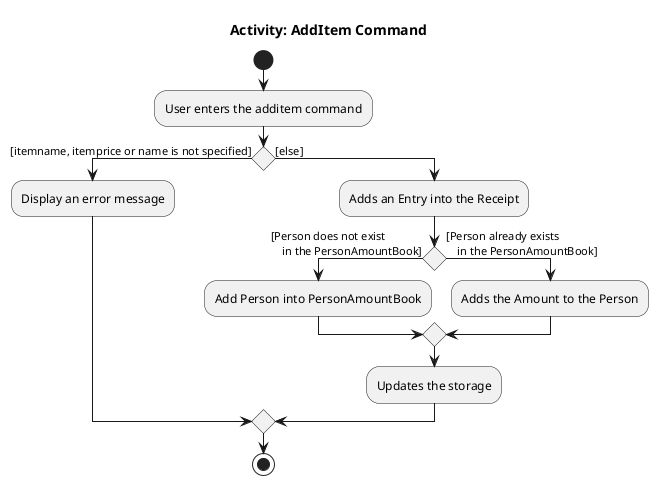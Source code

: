 @startuml
/' @author @ailanthustng'/

title Activity: AddItem Command

start
:User enters the additem command;

if () then ([itemname, itemprice or name is not specified])
    :Display an error message;
else ([else])
    :Adds an Entry into the Receipt;
    if () then ([Person does not exist
    in the PersonAmountBook])
        :Add Person into PersonAmountBook;
    else ([Person already exists
    in the PersonAmountBook])
        :Adds the Amount to the Person;
    endif
    :Updates the storage;
endif
stop

@enduml
